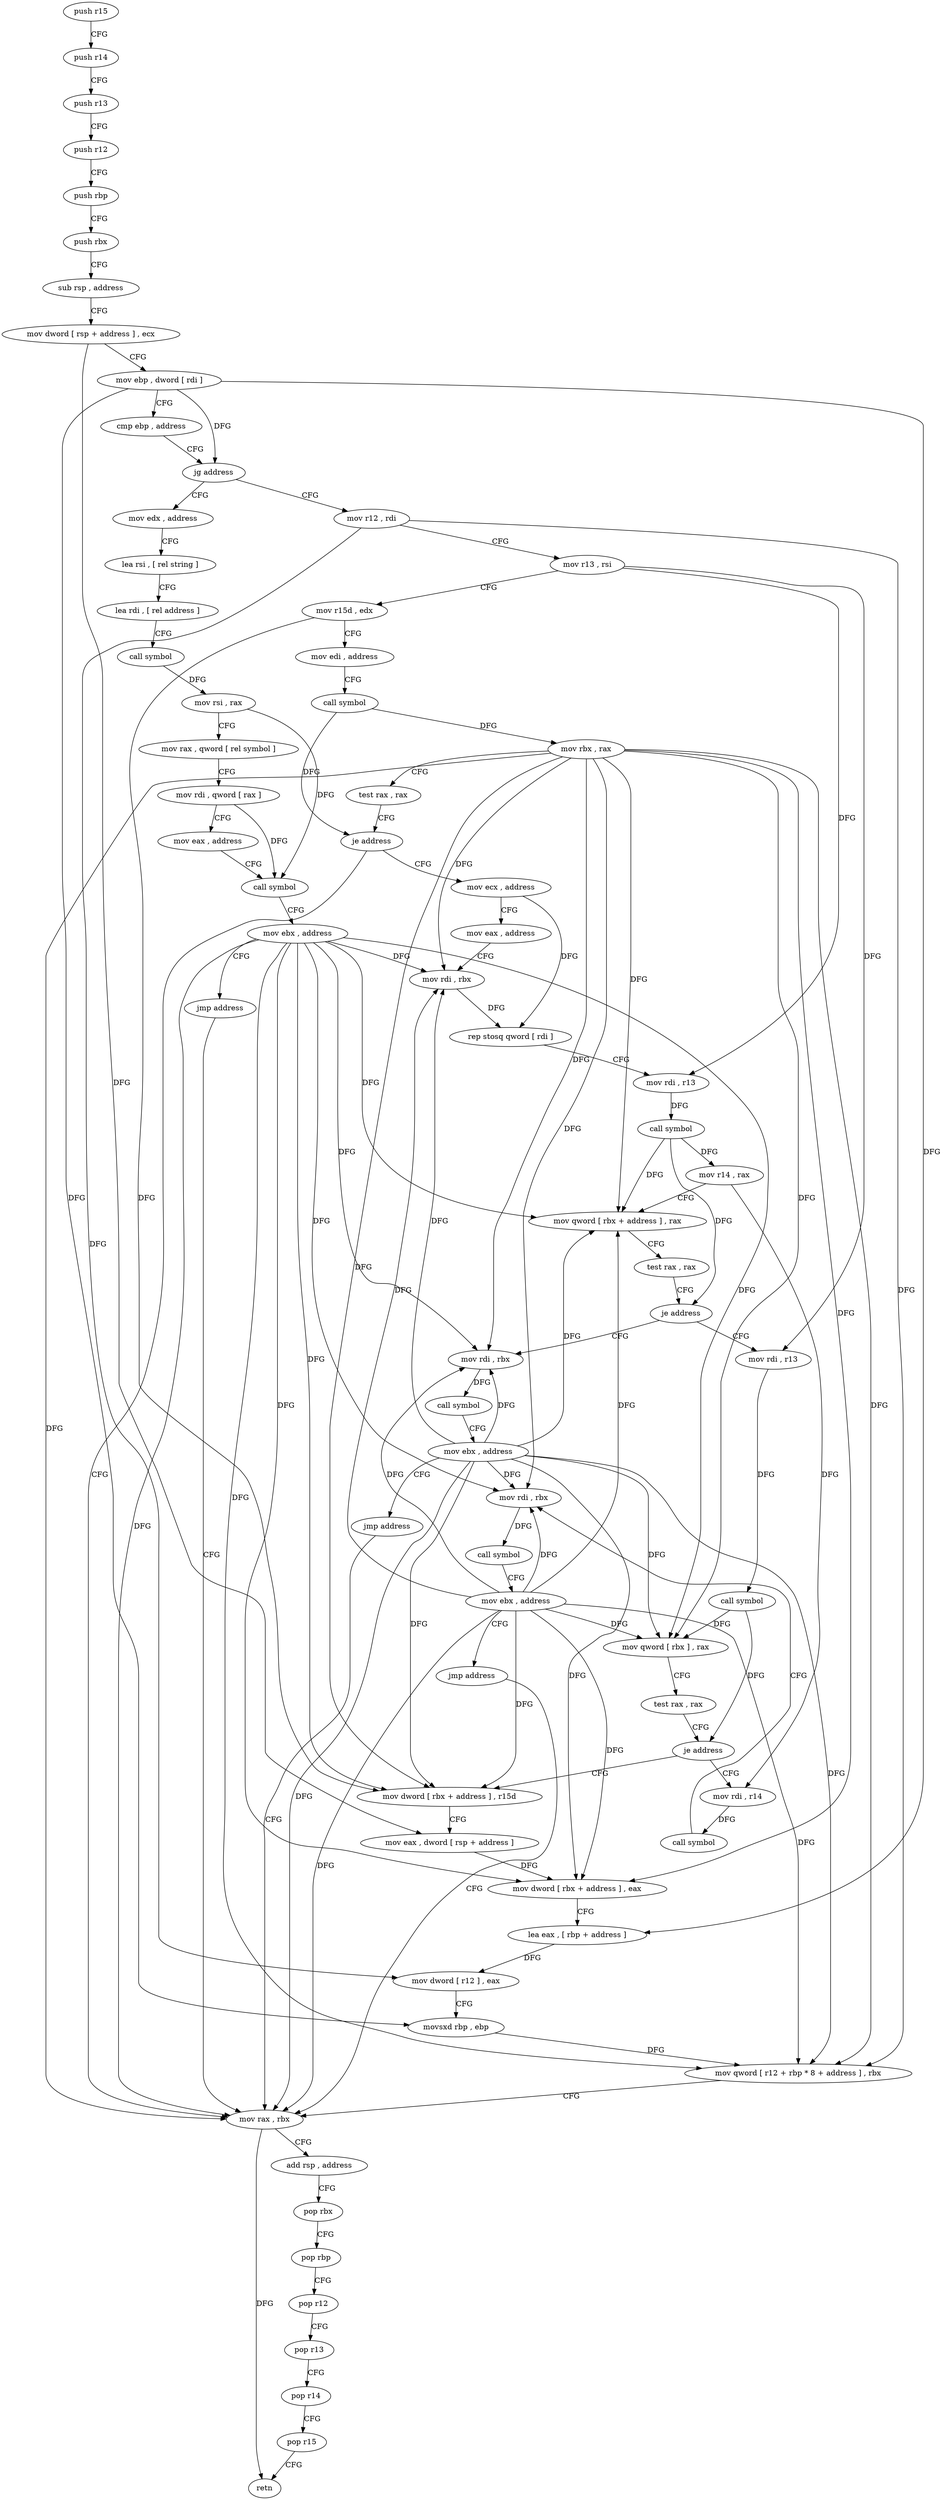 digraph "func" {
"148340" [label = "push r15" ]
"148342" [label = "push r14" ]
"148344" [label = "push r13" ]
"148346" [label = "push r12" ]
"148348" [label = "push rbp" ]
"148349" [label = "push rbx" ]
"148350" [label = "sub rsp , address" ]
"148354" [label = "mov dword [ rsp + address ] , ecx" ]
"148358" [label = "mov ebp , dword [ rdi ]" ]
"148360" [label = "cmp ebp , address" ]
"148366" [label = "jg address" ]
"148491" [label = "mov edx , address" ]
"148368" [label = "mov r12 , rdi" ]
"148496" [label = "lea rsi , [ rel string ]" ]
"148503" [label = "lea rdi , [ rel address ]" ]
"148510" [label = "call symbol" ]
"148515" [label = "mov rsi , rax" ]
"148518" [label = "mov rax , qword [ rel symbol ]" ]
"148525" [label = "mov rdi , qword [ rax ]" ]
"148528" [label = "mov eax , address" ]
"148533" [label = "call symbol" ]
"148538" [label = "mov ebx , address" ]
"148543" [label = "jmp address" ]
"148473" [label = "mov rax , rbx" ]
"148371" [label = "mov r13 , rsi" ]
"148374" [label = "mov r15d , edx" ]
"148377" [label = "mov edi , address" ]
"148382" [label = "call symbol" ]
"148387" [label = "mov rbx , rax" ]
"148390" [label = "test rax , rax" ]
"148393" [label = "je address" ]
"148395" [label = "mov ecx , address" ]
"148476" [label = "add rsp , address" ]
"148480" [label = "pop rbx" ]
"148481" [label = "pop rbp" ]
"148482" [label = "pop r12" ]
"148484" [label = "pop r13" ]
"148486" [label = "pop r14" ]
"148488" [label = "pop r15" ]
"148490" [label = "retn" ]
"148400" [label = "mov eax , address" ]
"148405" [label = "mov rdi , rbx" ]
"148408" [label = "rep stosq qword [ rdi ]" ]
"148411" [label = "mov rdi , r13" ]
"148414" [label = "call symbol" ]
"148419" [label = "mov r14 , rax" ]
"148422" [label = "mov qword [ rbx + address ] , rax" ]
"148426" [label = "test rax , rax" ]
"148429" [label = "je address" ]
"148545" [label = "mov rdi , rbx" ]
"148431" [label = "mov rdi , r13" ]
"148548" [label = "call symbol" ]
"148553" [label = "mov ebx , address" ]
"148558" [label = "jmp address" ]
"148434" [label = "call symbol" ]
"148439" [label = "mov qword [ rbx ] , rax" ]
"148442" [label = "test rax , rax" ]
"148445" [label = "je address" ]
"148560" [label = "mov rdi , r14" ]
"148447" [label = "mov dword [ rbx + address ] , r15d" ]
"148563" [label = "call symbol" ]
"148568" [label = "mov rdi , rbx" ]
"148571" [label = "call symbol" ]
"148576" [label = "mov ebx , address" ]
"148581" [label = "jmp address" ]
"148451" [label = "mov eax , dword [ rsp + address ]" ]
"148455" [label = "mov dword [ rbx + address ] , eax" ]
"148458" [label = "lea eax , [ rbp + address ]" ]
"148461" [label = "mov dword [ r12 ] , eax" ]
"148465" [label = "movsxd rbp , ebp" ]
"148468" [label = "mov qword [ r12 + rbp * 8 + address ] , rbx" ]
"148340" -> "148342" [ label = "CFG" ]
"148342" -> "148344" [ label = "CFG" ]
"148344" -> "148346" [ label = "CFG" ]
"148346" -> "148348" [ label = "CFG" ]
"148348" -> "148349" [ label = "CFG" ]
"148349" -> "148350" [ label = "CFG" ]
"148350" -> "148354" [ label = "CFG" ]
"148354" -> "148358" [ label = "CFG" ]
"148354" -> "148451" [ label = "DFG" ]
"148358" -> "148360" [ label = "CFG" ]
"148358" -> "148366" [ label = "DFG" ]
"148358" -> "148458" [ label = "DFG" ]
"148358" -> "148465" [ label = "DFG" ]
"148360" -> "148366" [ label = "CFG" ]
"148366" -> "148491" [ label = "CFG" ]
"148366" -> "148368" [ label = "CFG" ]
"148491" -> "148496" [ label = "CFG" ]
"148368" -> "148371" [ label = "CFG" ]
"148368" -> "148461" [ label = "DFG" ]
"148368" -> "148468" [ label = "DFG" ]
"148496" -> "148503" [ label = "CFG" ]
"148503" -> "148510" [ label = "CFG" ]
"148510" -> "148515" [ label = "DFG" ]
"148515" -> "148518" [ label = "CFG" ]
"148515" -> "148533" [ label = "DFG" ]
"148518" -> "148525" [ label = "CFG" ]
"148525" -> "148528" [ label = "CFG" ]
"148525" -> "148533" [ label = "DFG" ]
"148528" -> "148533" [ label = "CFG" ]
"148533" -> "148538" [ label = "CFG" ]
"148538" -> "148543" [ label = "CFG" ]
"148538" -> "148473" [ label = "DFG" ]
"148538" -> "148405" [ label = "DFG" ]
"148538" -> "148422" [ label = "DFG" ]
"148538" -> "148545" [ label = "DFG" ]
"148538" -> "148439" [ label = "DFG" ]
"148538" -> "148568" [ label = "DFG" ]
"148538" -> "148447" [ label = "DFG" ]
"148538" -> "148455" [ label = "DFG" ]
"148538" -> "148468" [ label = "DFG" ]
"148543" -> "148473" [ label = "CFG" ]
"148473" -> "148476" [ label = "CFG" ]
"148473" -> "148490" [ label = "DFG" ]
"148371" -> "148374" [ label = "CFG" ]
"148371" -> "148411" [ label = "DFG" ]
"148371" -> "148431" [ label = "DFG" ]
"148374" -> "148377" [ label = "CFG" ]
"148374" -> "148447" [ label = "DFG" ]
"148377" -> "148382" [ label = "CFG" ]
"148382" -> "148387" [ label = "DFG" ]
"148382" -> "148393" [ label = "DFG" ]
"148387" -> "148390" [ label = "CFG" ]
"148387" -> "148473" [ label = "DFG" ]
"148387" -> "148405" [ label = "DFG" ]
"148387" -> "148422" [ label = "DFG" ]
"148387" -> "148545" [ label = "DFG" ]
"148387" -> "148439" [ label = "DFG" ]
"148387" -> "148568" [ label = "DFG" ]
"148387" -> "148447" [ label = "DFG" ]
"148387" -> "148455" [ label = "DFG" ]
"148387" -> "148468" [ label = "DFG" ]
"148390" -> "148393" [ label = "CFG" ]
"148393" -> "148473" [ label = "CFG" ]
"148393" -> "148395" [ label = "CFG" ]
"148395" -> "148400" [ label = "CFG" ]
"148395" -> "148408" [ label = "DFG" ]
"148476" -> "148480" [ label = "CFG" ]
"148480" -> "148481" [ label = "CFG" ]
"148481" -> "148482" [ label = "CFG" ]
"148482" -> "148484" [ label = "CFG" ]
"148484" -> "148486" [ label = "CFG" ]
"148486" -> "148488" [ label = "CFG" ]
"148488" -> "148490" [ label = "CFG" ]
"148400" -> "148405" [ label = "CFG" ]
"148405" -> "148408" [ label = "DFG" ]
"148408" -> "148411" [ label = "CFG" ]
"148411" -> "148414" [ label = "DFG" ]
"148414" -> "148419" [ label = "DFG" ]
"148414" -> "148422" [ label = "DFG" ]
"148414" -> "148429" [ label = "DFG" ]
"148419" -> "148422" [ label = "CFG" ]
"148419" -> "148560" [ label = "DFG" ]
"148422" -> "148426" [ label = "CFG" ]
"148426" -> "148429" [ label = "CFG" ]
"148429" -> "148545" [ label = "CFG" ]
"148429" -> "148431" [ label = "CFG" ]
"148545" -> "148548" [ label = "DFG" ]
"148431" -> "148434" [ label = "DFG" ]
"148548" -> "148553" [ label = "CFG" ]
"148553" -> "148558" [ label = "CFG" ]
"148553" -> "148473" [ label = "DFG" ]
"148553" -> "148405" [ label = "DFG" ]
"148553" -> "148545" [ label = "DFG" ]
"148553" -> "148422" [ label = "DFG" ]
"148553" -> "148439" [ label = "DFG" ]
"148553" -> "148568" [ label = "DFG" ]
"148553" -> "148447" [ label = "DFG" ]
"148553" -> "148455" [ label = "DFG" ]
"148553" -> "148468" [ label = "DFG" ]
"148558" -> "148473" [ label = "CFG" ]
"148434" -> "148439" [ label = "DFG" ]
"148434" -> "148445" [ label = "DFG" ]
"148439" -> "148442" [ label = "CFG" ]
"148442" -> "148445" [ label = "CFG" ]
"148445" -> "148560" [ label = "CFG" ]
"148445" -> "148447" [ label = "CFG" ]
"148560" -> "148563" [ label = "DFG" ]
"148447" -> "148451" [ label = "CFG" ]
"148563" -> "148568" [ label = "CFG" ]
"148568" -> "148571" [ label = "DFG" ]
"148571" -> "148576" [ label = "CFG" ]
"148576" -> "148581" [ label = "CFG" ]
"148576" -> "148473" [ label = "DFG" ]
"148576" -> "148405" [ label = "DFG" ]
"148576" -> "148545" [ label = "DFG" ]
"148576" -> "148568" [ label = "DFG" ]
"148576" -> "148422" [ label = "DFG" ]
"148576" -> "148439" [ label = "DFG" ]
"148576" -> "148447" [ label = "DFG" ]
"148576" -> "148455" [ label = "DFG" ]
"148576" -> "148468" [ label = "DFG" ]
"148581" -> "148473" [ label = "CFG" ]
"148451" -> "148455" [ label = "DFG" ]
"148455" -> "148458" [ label = "CFG" ]
"148458" -> "148461" [ label = "DFG" ]
"148461" -> "148465" [ label = "CFG" ]
"148465" -> "148468" [ label = "DFG" ]
"148468" -> "148473" [ label = "CFG" ]
}
